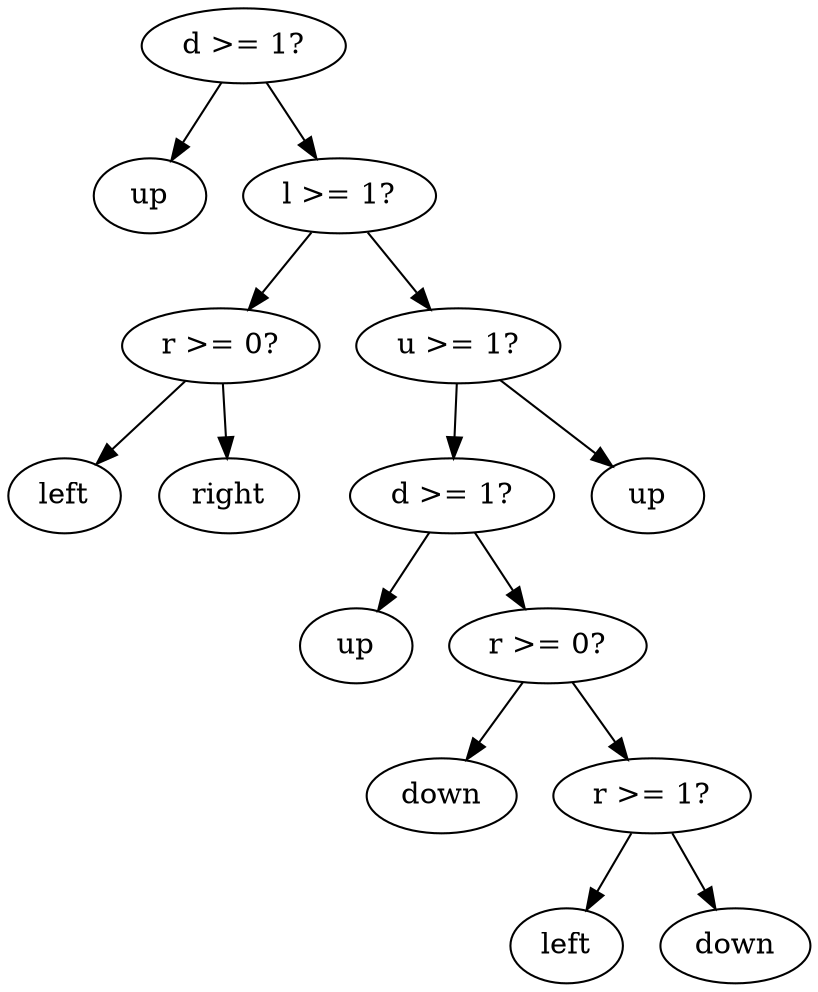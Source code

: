 digraph tree {
    "0x0" [label="d >= 1?"];
    "0x1" [label="up"];
    "0x2" [label="l >= 1?"];
    "0x3" [label="r >= 0?"];
    "0x4" [label="left"];
    "0x5" [label="right"];
    "0x6" [label="u >= 1?"];
    "0x7" [label="d >= 1?"];
    "0x8" [label="up"];
    "0x9" [label="r >= 0?"];
    "0xa" [label="down"];
    "0xb" [label="r >= 1?"];
    "0xc" [label="left"];
    "0xd" [label="down"];
    "0xe" [label="up"];
    "0x0" -> "0x1";
    "0x0" -> "0x2";
    "0x2" -> "0x3";
    "0x2" -> "0x6";
    "0x3" -> "0x4";
    "0x3" -> "0x5";
    "0x6" -> "0x7";
    "0x6" -> "0xe";
    "0x7" -> "0x8";
    "0x7" -> "0x9";
    "0x9" -> "0xa";
    "0x9" -> "0xb";
    "0xb" -> "0xc";
    "0xb" -> "0xd";
}
